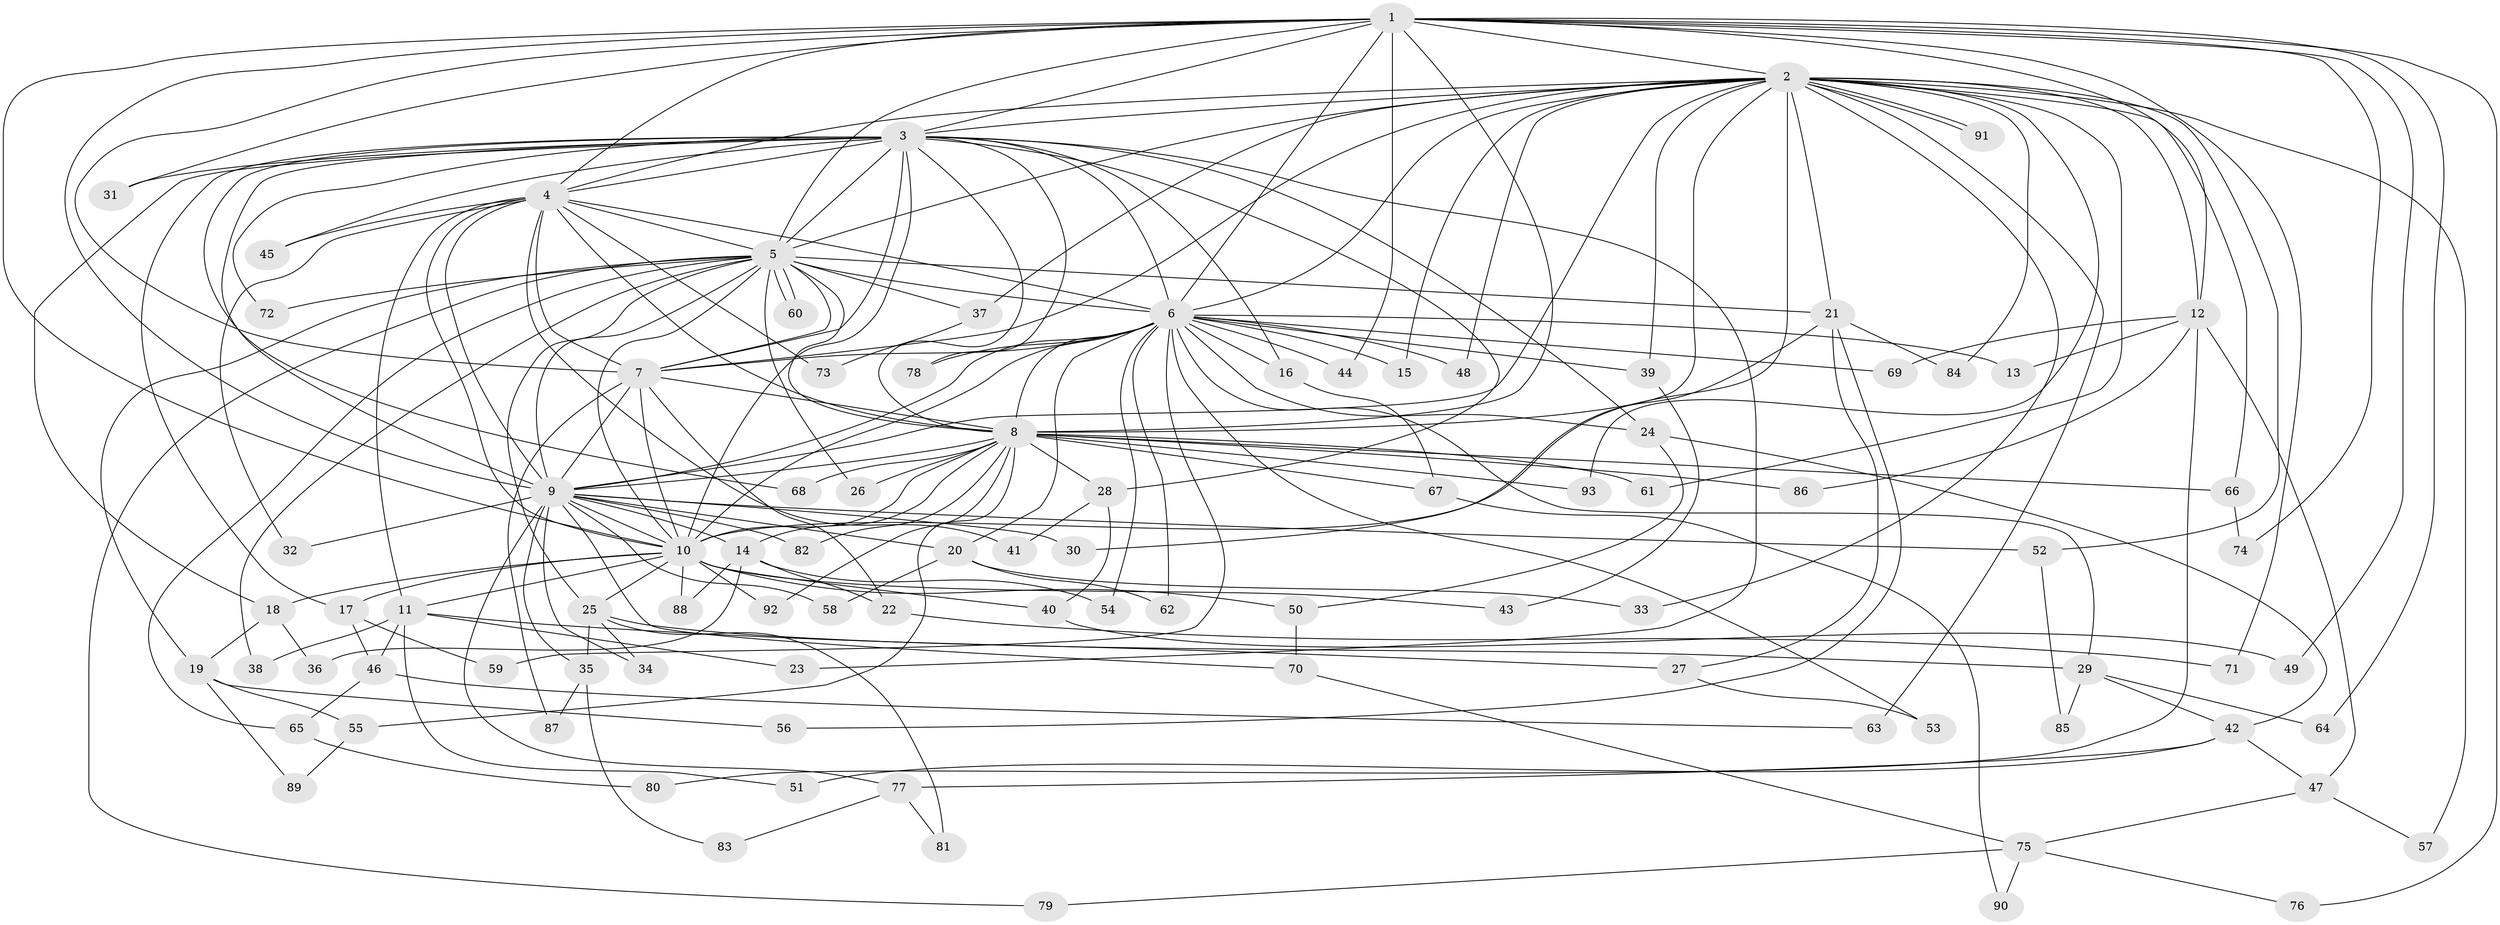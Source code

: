 // Generated by graph-tools (version 1.1) at 2025/10/02/27/25 16:10:58]
// undirected, 93 vertices, 211 edges
graph export_dot {
graph [start="1"]
  node [color=gray90,style=filled];
  1;
  2;
  3;
  4;
  5;
  6;
  7;
  8;
  9;
  10;
  11;
  12;
  13;
  14;
  15;
  16;
  17;
  18;
  19;
  20;
  21;
  22;
  23;
  24;
  25;
  26;
  27;
  28;
  29;
  30;
  31;
  32;
  33;
  34;
  35;
  36;
  37;
  38;
  39;
  40;
  41;
  42;
  43;
  44;
  45;
  46;
  47;
  48;
  49;
  50;
  51;
  52;
  53;
  54;
  55;
  56;
  57;
  58;
  59;
  60;
  61;
  62;
  63;
  64;
  65;
  66;
  67;
  68;
  69;
  70;
  71;
  72;
  73;
  74;
  75;
  76;
  77;
  78;
  79;
  80;
  81;
  82;
  83;
  84;
  85;
  86;
  87;
  88;
  89;
  90;
  91;
  92;
  93;
  1 -- 2;
  1 -- 3;
  1 -- 4;
  1 -- 5;
  1 -- 6;
  1 -- 7;
  1 -- 8;
  1 -- 9;
  1 -- 10;
  1 -- 12;
  1 -- 31;
  1 -- 44;
  1 -- 49;
  1 -- 64;
  1 -- 71;
  1 -- 74;
  1 -- 76;
  2 -- 3;
  2 -- 4;
  2 -- 5;
  2 -- 6;
  2 -- 7;
  2 -- 8;
  2 -- 9;
  2 -- 10;
  2 -- 12;
  2 -- 15;
  2 -- 21;
  2 -- 33;
  2 -- 37;
  2 -- 39;
  2 -- 48;
  2 -- 52;
  2 -- 57;
  2 -- 61;
  2 -- 63;
  2 -- 66;
  2 -- 84;
  2 -- 91;
  2 -- 91;
  2 -- 93;
  3 -- 4;
  3 -- 5;
  3 -- 6;
  3 -- 7;
  3 -- 8;
  3 -- 9;
  3 -- 10;
  3 -- 16;
  3 -- 17;
  3 -- 18;
  3 -- 23;
  3 -- 24;
  3 -- 28;
  3 -- 31;
  3 -- 45;
  3 -- 68;
  3 -- 72;
  3 -- 78;
  4 -- 5;
  4 -- 6;
  4 -- 7;
  4 -- 8;
  4 -- 9;
  4 -- 10;
  4 -- 11;
  4 -- 32;
  4 -- 41;
  4 -- 45;
  4 -- 73;
  5 -- 6;
  5 -- 7;
  5 -- 8;
  5 -- 9;
  5 -- 10;
  5 -- 19;
  5 -- 21;
  5 -- 25;
  5 -- 26;
  5 -- 37;
  5 -- 38;
  5 -- 60;
  5 -- 60;
  5 -- 65;
  5 -- 72;
  5 -- 79;
  6 -- 7;
  6 -- 8;
  6 -- 9;
  6 -- 10;
  6 -- 13;
  6 -- 15;
  6 -- 16;
  6 -- 20;
  6 -- 24;
  6 -- 29;
  6 -- 39;
  6 -- 44;
  6 -- 48;
  6 -- 53;
  6 -- 54;
  6 -- 59;
  6 -- 62;
  6 -- 69;
  6 -- 78;
  7 -- 8;
  7 -- 9;
  7 -- 10;
  7 -- 22;
  7 -- 87;
  8 -- 9;
  8 -- 10;
  8 -- 14;
  8 -- 26;
  8 -- 28;
  8 -- 55;
  8 -- 61;
  8 -- 66;
  8 -- 67;
  8 -- 68;
  8 -- 82;
  8 -- 86;
  8 -- 92;
  8 -- 93;
  9 -- 10;
  9 -- 14;
  9 -- 20;
  9 -- 30;
  9 -- 32;
  9 -- 34;
  9 -- 35;
  9 -- 52;
  9 -- 58;
  9 -- 70;
  9 -- 77;
  9 -- 82;
  10 -- 11;
  10 -- 17;
  10 -- 18;
  10 -- 25;
  10 -- 40;
  10 -- 43;
  10 -- 50;
  10 -- 88;
  10 -- 92;
  11 -- 23;
  11 -- 27;
  11 -- 38;
  11 -- 46;
  11 -- 51;
  12 -- 13;
  12 -- 47;
  12 -- 69;
  12 -- 80;
  12 -- 86;
  14 -- 22;
  14 -- 36;
  14 -- 54;
  14 -- 88;
  16 -- 67;
  17 -- 46;
  17 -- 59;
  18 -- 19;
  18 -- 36;
  19 -- 55;
  19 -- 56;
  19 -- 89;
  20 -- 33;
  20 -- 58;
  20 -- 62;
  21 -- 27;
  21 -- 30;
  21 -- 56;
  21 -- 84;
  22 -- 71;
  24 -- 42;
  24 -- 50;
  25 -- 29;
  25 -- 34;
  25 -- 35;
  25 -- 81;
  27 -- 53;
  28 -- 40;
  28 -- 41;
  29 -- 42;
  29 -- 64;
  29 -- 85;
  35 -- 83;
  35 -- 87;
  37 -- 73;
  39 -- 43;
  40 -- 49;
  42 -- 47;
  42 -- 51;
  42 -- 77;
  46 -- 63;
  46 -- 65;
  47 -- 57;
  47 -- 75;
  50 -- 70;
  52 -- 85;
  55 -- 89;
  65 -- 80;
  66 -- 74;
  67 -- 90;
  70 -- 75;
  75 -- 76;
  75 -- 79;
  75 -- 90;
  77 -- 81;
  77 -- 83;
}

